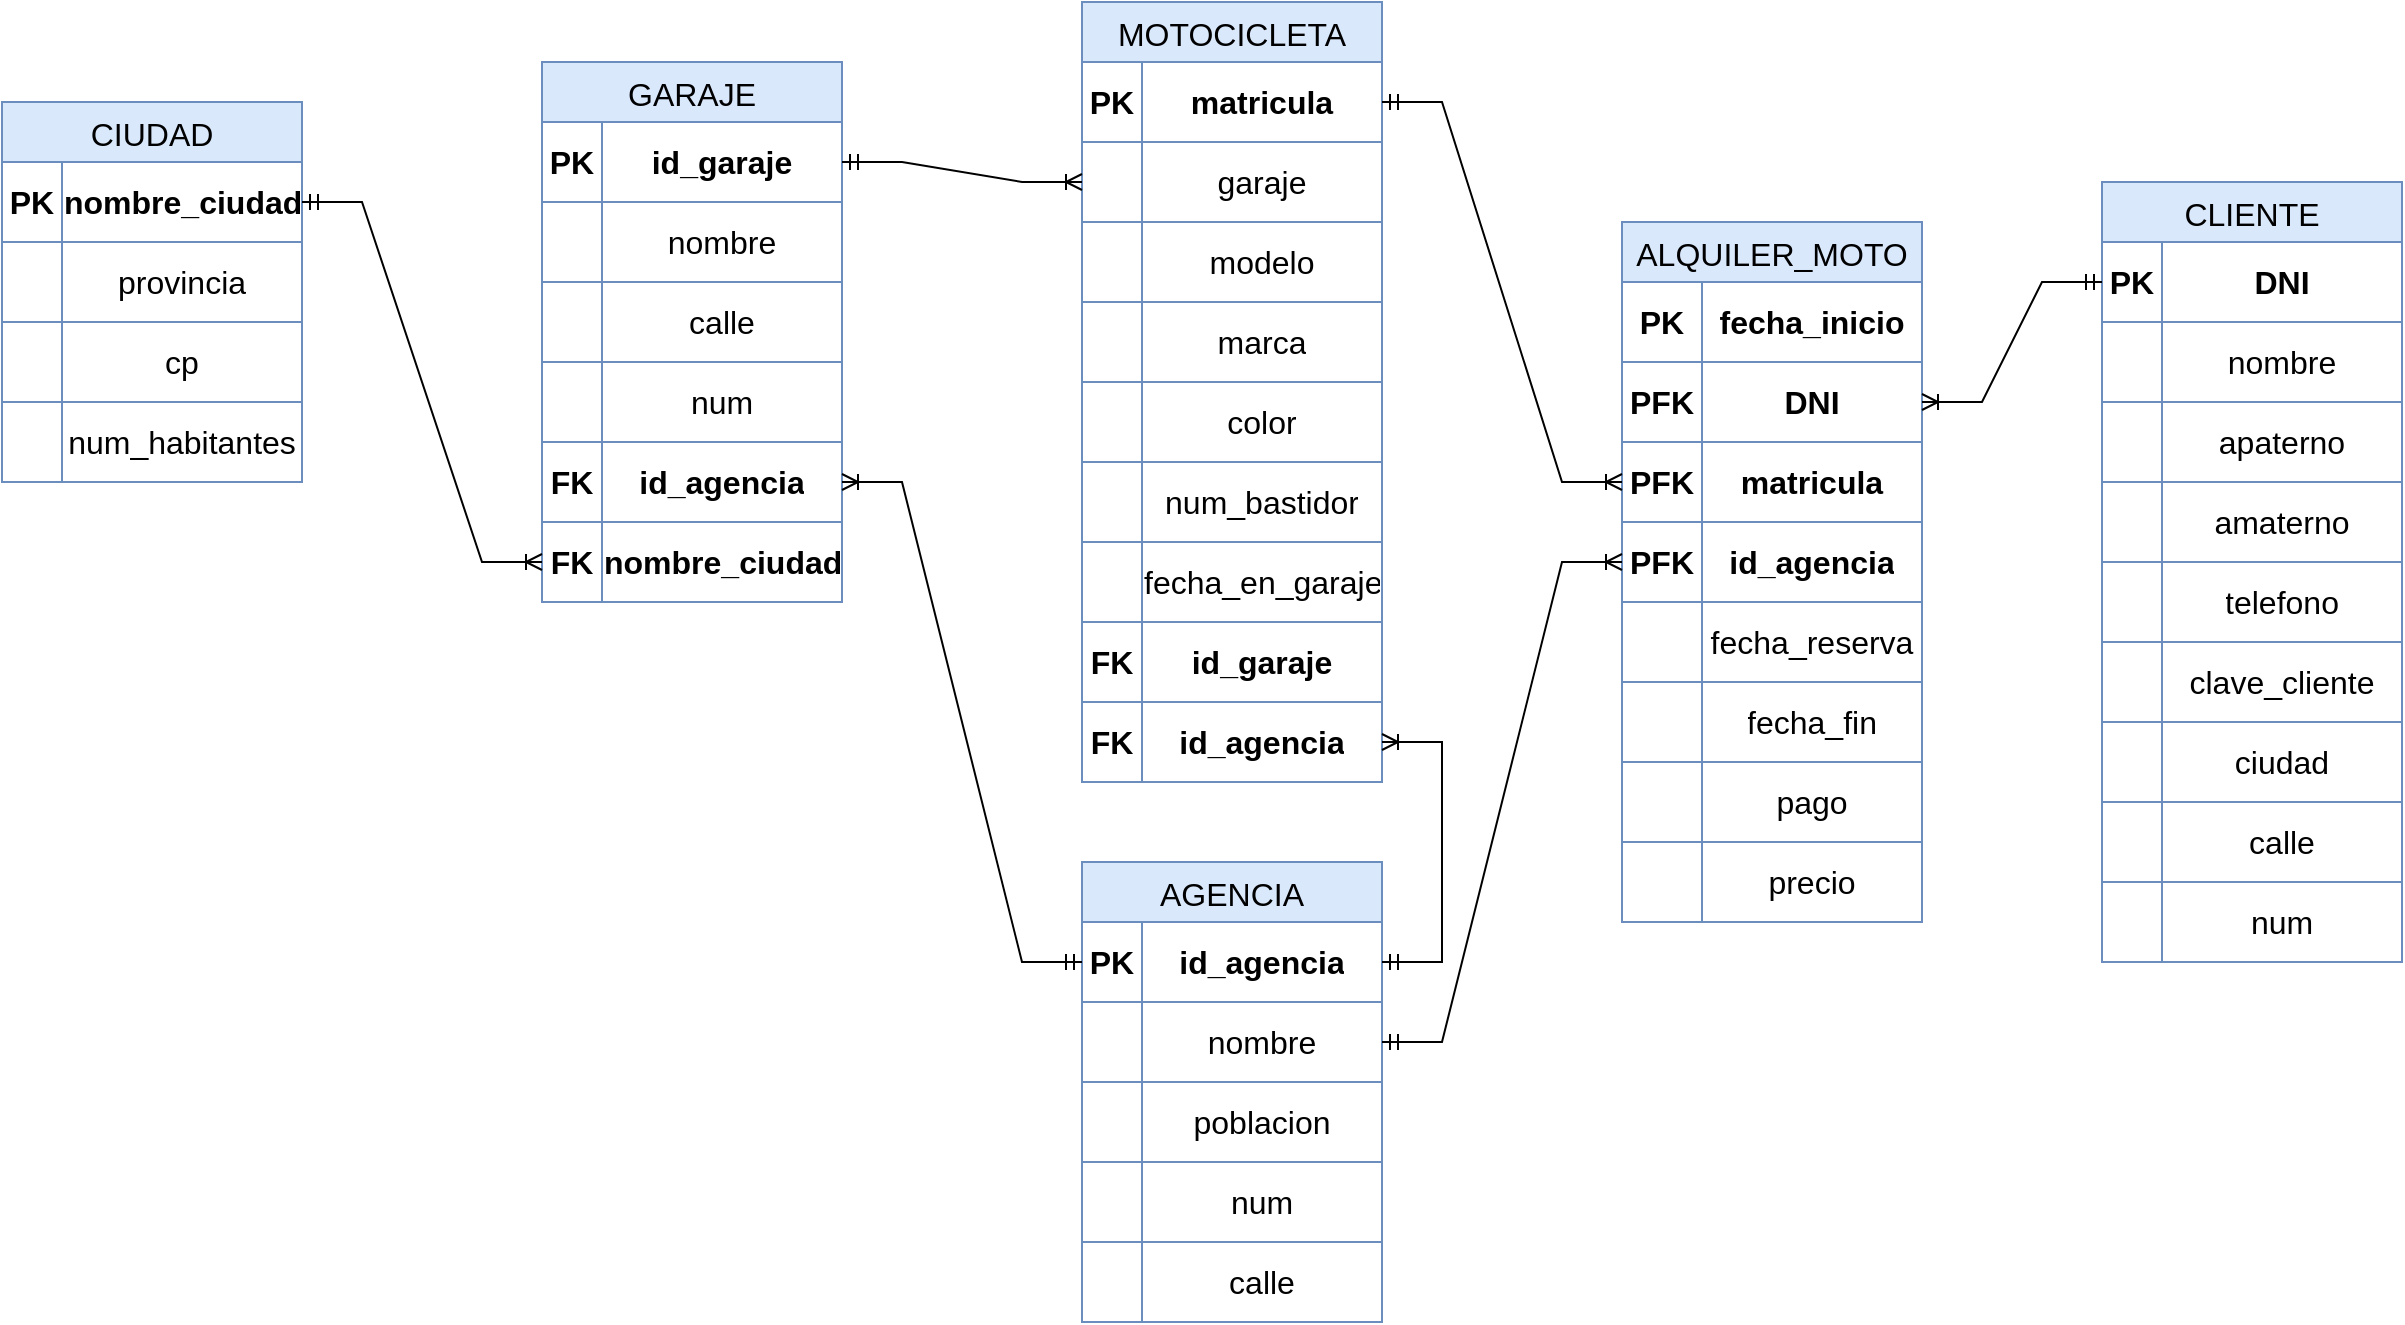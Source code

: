 <mxfile version="21.7.2" type="github">
  <diagram name="Página-1" id="klJtT7mrhGogxHRdhjkD">
    <mxGraphModel dx="1241" dy="498" grid="1" gridSize="10" guides="1" tooltips="1" connect="1" arrows="1" fold="1" page="1" pageScale="1" pageWidth="1920" pageHeight="1200" math="0" shadow="0">
      <root>
        <mxCell id="0" />
        <mxCell id="1" parent="0" />
        <mxCell id="g3JTMBOIw_Hzrnp8-G4B-1" value="CIUDAD" style="shape=table;startSize=30;container=1;collapsible=0;childLayout=tableLayout;strokeColor=#6c8ebf;fontSize=16;fillColor=#dae8fc;" vertex="1" parent="1">
          <mxGeometry x="90" y="60" width="150" height="190" as="geometry" />
        </mxCell>
        <mxCell id="g3JTMBOIw_Hzrnp8-G4B-2" value="" style="shape=tableRow;horizontal=0;startSize=0;swimlaneHead=0;swimlaneBody=0;strokeColor=inherit;top=0;left=0;bottom=0;right=0;collapsible=0;dropTarget=0;fillColor=none;points=[[0,0.5],[1,0.5]];portConstraint=eastwest;fontSize=16;" vertex="1" parent="g3JTMBOIw_Hzrnp8-G4B-1">
          <mxGeometry y="30" width="150" height="40" as="geometry" />
        </mxCell>
        <mxCell id="g3JTMBOIw_Hzrnp8-G4B-3" value="PK" style="shape=partialRectangle;html=1;whiteSpace=wrap;connectable=0;strokeColor=inherit;overflow=hidden;fillColor=none;top=0;left=0;bottom=0;right=0;pointerEvents=1;fontSize=16;fontStyle=1" vertex="1" parent="g3JTMBOIw_Hzrnp8-G4B-2">
          <mxGeometry width="30" height="40" as="geometry">
            <mxRectangle width="30" height="40" as="alternateBounds" />
          </mxGeometry>
        </mxCell>
        <mxCell id="g3JTMBOIw_Hzrnp8-G4B-4" value="nombre_ciudad" style="shape=partialRectangle;html=1;whiteSpace=wrap;connectable=0;strokeColor=inherit;overflow=hidden;fillColor=none;top=0;left=0;bottom=0;right=0;pointerEvents=1;fontSize=16;fontStyle=1" vertex="1" parent="g3JTMBOIw_Hzrnp8-G4B-2">
          <mxGeometry x="30" width="120" height="40" as="geometry">
            <mxRectangle width="120" height="40" as="alternateBounds" />
          </mxGeometry>
        </mxCell>
        <mxCell id="g3JTMBOIw_Hzrnp8-G4B-6" value="" style="shape=tableRow;horizontal=0;startSize=0;swimlaneHead=0;swimlaneBody=0;strokeColor=inherit;top=0;left=0;bottom=0;right=0;collapsible=0;dropTarget=0;fillColor=none;points=[[0,0.5],[1,0.5]];portConstraint=eastwest;fontSize=16;" vertex="1" parent="g3JTMBOIw_Hzrnp8-G4B-1">
          <mxGeometry y="70" width="150" height="40" as="geometry" />
        </mxCell>
        <mxCell id="g3JTMBOIw_Hzrnp8-G4B-7" value="" style="shape=partialRectangle;html=1;whiteSpace=wrap;connectable=0;strokeColor=inherit;overflow=hidden;fillColor=none;top=0;left=0;bottom=0;right=0;pointerEvents=1;fontSize=16;" vertex="1" parent="g3JTMBOIw_Hzrnp8-G4B-6">
          <mxGeometry width="30" height="40" as="geometry">
            <mxRectangle width="30" height="40" as="alternateBounds" />
          </mxGeometry>
        </mxCell>
        <mxCell id="g3JTMBOIw_Hzrnp8-G4B-8" value="provincia" style="shape=partialRectangle;html=1;whiteSpace=wrap;connectable=0;strokeColor=inherit;overflow=hidden;fillColor=none;top=0;left=0;bottom=0;right=0;pointerEvents=1;fontSize=16;" vertex="1" parent="g3JTMBOIw_Hzrnp8-G4B-6">
          <mxGeometry x="30" width="120" height="40" as="geometry">
            <mxRectangle width="120" height="40" as="alternateBounds" />
          </mxGeometry>
        </mxCell>
        <mxCell id="g3JTMBOIw_Hzrnp8-G4B-10" value="" style="shape=tableRow;horizontal=0;startSize=0;swimlaneHead=0;swimlaneBody=0;strokeColor=inherit;top=0;left=0;bottom=0;right=0;collapsible=0;dropTarget=0;fillColor=none;points=[[0,0.5],[1,0.5]];portConstraint=eastwest;fontSize=16;" vertex="1" parent="g3JTMBOIw_Hzrnp8-G4B-1">
          <mxGeometry y="110" width="150" height="40" as="geometry" />
        </mxCell>
        <mxCell id="g3JTMBOIw_Hzrnp8-G4B-11" value="" style="shape=partialRectangle;html=1;whiteSpace=wrap;connectable=0;strokeColor=inherit;overflow=hidden;fillColor=none;top=0;left=0;bottom=0;right=0;pointerEvents=1;fontSize=16;" vertex="1" parent="g3JTMBOIw_Hzrnp8-G4B-10">
          <mxGeometry width="30" height="40" as="geometry">
            <mxRectangle width="30" height="40" as="alternateBounds" />
          </mxGeometry>
        </mxCell>
        <mxCell id="g3JTMBOIw_Hzrnp8-G4B-12" value="cp" style="shape=partialRectangle;html=1;whiteSpace=wrap;connectable=0;strokeColor=inherit;overflow=hidden;fillColor=none;top=0;left=0;bottom=0;right=0;pointerEvents=1;fontSize=16;" vertex="1" parent="g3JTMBOIw_Hzrnp8-G4B-10">
          <mxGeometry x="30" width="120" height="40" as="geometry">
            <mxRectangle width="120" height="40" as="alternateBounds" />
          </mxGeometry>
        </mxCell>
        <mxCell id="g3JTMBOIw_Hzrnp8-G4B-14" style="shape=tableRow;horizontal=0;startSize=0;swimlaneHead=0;swimlaneBody=0;strokeColor=inherit;top=0;left=0;bottom=0;right=0;collapsible=0;dropTarget=0;fillColor=none;points=[[0,0.5],[1,0.5]];portConstraint=eastwest;fontSize=16;" vertex="1" parent="g3JTMBOIw_Hzrnp8-G4B-1">
          <mxGeometry y="150" width="150" height="40" as="geometry" />
        </mxCell>
        <mxCell id="g3JTMBOIw_Hzrnp8-G4B-15" style="shape=partialRectangle;html=1;whiteSpace=wrap;connectable=0;strokeColor=inherit;overflow=hidden;fillColor=none;top=0;left=0;bottom=0;right=0;pointerEvents=1;fontSize=16;" vertex="1" parent="g3JTMBOIw_Hzrnp8-G4B-14">
          <mxGeometry width="30" height="40" as="geometry">
            <mxRectangle width="30" height="40" as="alternateBounds" />
          </mxGeometry>
        </mxCell>
        <mxCell id="g3JTMBOIw_Hzrnp8-G4B-16" value="num_habitantes" style="shape=partialRectangle;html=1;whiteSpace=wrap;connectable=0;strokeColor=inherit;overflow=hidden;fillColor=none;top=0;left=0;bottom=0;right=0;pointerEvents=1;fontSize=16;" vertex="1" parent="g3JTMBOIw_Hzrnp8-G4B-14">
          <mxGeometry x="30" width="120" height="40" as="geometry">
            <mxRectangle width="120" height="40" as="alternateBounds" />
          </mxGeometry>
        </mxCell>
        <mxCell id="g3JTMBOIw_Hzrnp8-G4B-30" value="AGENCIA" style="shape=table;startSize=30;container=1;collapsible=0;childLayout=tableLayout;strokeColor=#6c8ebf;fontSize=16;fillColor=#dae8fc;" vertex="1" parent="1">
          <mxGeometry x="630" y="440" width="150" height="230" as="geometry" />
        </mxCell>
        <mxCell id="g3JTMBOIw_Hzrnp8-G4B-31" value="" style="shape=tableRow;horizontal=0;startSize=0;swimlaneHead=0;swimlaneBody=0;strokeColor=inherit;top=0;left=0;bottom=0;right=0;collapsible=0;dropTarget=0;fillColor=none;points=[[0,0.5],[1,0.5]];portConstraint=eastwest;fontSize=16;" vertex="1" parent="g3JTMBOIw_Hzrnp8-G4B-30">
          <mxGeometry y="30" width="150" height="40" as="geometry" />
        </mxCell>
        <mxCell id="g3JTMBOIw_Hzrnp8-G4B-32" value="PK" style="shape=partialRectangle;html=1;whiteSpace=wrap;connectable=0;strokeColor=inherit;overflow=hidden;fillColor=none;top=0;left=0;bottom=0;right=0;pointerEvents=1;fontSize=16;fontStyle=1" vertex="1" parent="g3JTMBOIw_Hzrnp8-G4B-31">
          <mxGeometry width="30" height="40" as="geometry">
            <mxRectangle width="30" height="40" as="alternateBounds" />
          </mxGeometry>
        </mxCell>
        <mxCell id="g3JTMBOIw_Hzrnp8-G4B-33" value="id_agencia" style="shape=partialRectangle;html=1;whiteSpace=wrap;connectable=0;strokeColor=inherit;overflow=hidden;fillColor=none;top=0;left=0;bottom=0;right=0;pointerEvents=1;fontSize=16;fontStyle=1" vertex="1" parent="g3JTMBOIw_Hzrnp8-G4B-31">
          <mxGeometry x="30" width="120" height="40" as="geometry">
            <mxRectangle width="120" height="40" as="alternateBounds" />
          </mxGeometry>
        </mxCell>
        <mxCell id="g3JTMBOIw_Hzrnp8-G4B-34" value="" style="shape=tableRow;horizontal=0;startSize=0;swimlaneHead=0;swimlaneBody=0;strokeColor=inherit;top=0;left=0;bottom=0;right=0;collapsible=0;dropTarget=0;fillColor=none;points=[[0,0.5],[1,0.5]];portConstraint=eastwest;fontSize=16;" vertex="1" parent="g3JTMBOIw_Hzrnp8-G4B-30">
          <mxGeometry y="70" width="150" height="40" as="geometry" />
        </mxCell>
        <mxCell id="g3JTMBOIw_Hzrnp8-G4B-35" value="" style="shape=partialRectangle;html=1;whiteSpace=wrap;connectable=0;strokeColor=inherit;overflow=hidden;fillColor=none;top=0;left=0;bottom=0;right=0;pointerEvents=1;fontSize=16;" vertex="1" parent="g3JTMBOIw_Hzrnp8-G4B-34">
          <mxGeometry width="30" height="40" as="geometry">
            <mxRectangle width="30" height="40" as="alternateBounds" />
          </mxGeometry>
        </mxCell>
        <mxCell id="g3JTMBOIw_Hzrnp8-G4B-36" value="nombre" style="shape=partialRectangle;html=1;whiteSpace=wrap;connectable=0;strokeColor=inherit;overflow=hidden;fillColor=none;top=0;left=0;bottom=0;right=0;pointerEvents=1;fontSize=16;" vertex="1" parent="g3JTMBOIw_Hzrnp8-G4B-34">
          <mxGeometry x="30" width="120" height="40" as="geometry">
            <mxRectangle width="120" height="40" as="alternateBounds" />
          </mxGeometry>
        </mxCell>
        <mxCell id="g3JTMBOIw_Hzrnp8-G4B-37" value="" style="shape=tableRow;horizontal=0;startSize=0;swimlaneHead=0;swimlaneBody=0;strokeColor=inherit;top=0;left=0;bottom=0;right=0;collapsible=0;dropTarget=0;fillColor=none;points=[[0,0.5],[1,0.5]];portConstraint=eastwest;fontSize=16;" vertex="1" parent="g3JTMBOIw_Hzrnp8-G4B-30">
          <mxGeometry y="110" width="150" height="40" as="geometry" />
        </mxCell>
        <mxCell id="g3JTMBOIw_Hzrnp8-G4B-38" value="" style="shape=partialRectangle;html=1;whiteSpace=wrap;connectable=0;strokeColor=inherit;overflow=hidden;fillColor=none;top=0;left=0;bottom=0;right=0;pointerEvents=1;fontSize=16;" vertex="1" parent="g3JTMBOIw_Hzrnp8-G4B-37">
          <mxGeometry width="30" height="40" as="geometry">
            <mxRectangle width="30" height="40" as="alternateBounds" />
          </mxGeometry>
        </mxCell>
        <mxCell id="g3JTMBOIw_Hzrnp8-G4B-39" value="poblacion" style="shape=partialRectangle;html=1;whiteSpace=wrap;connectable=0;strokeColor=inherit;overflow=hidden;fillColor=none;top=0;left=0;bottom=0;right=0;pointerEvents=1;fontSize=16;" vertex="1" parent="g3JTMBOIw_Hzrnp8-G4B-37">
          <mxGeometry x="30" width="120" height="40" as="geometry">
            <mxRectangle width="120" height="40" as="alternateBounds" />
          </mxGeometry>
        </mxCell>
        <mxCell id="g3JTMBOIw_Hzrnp8-G4B-40" style="shape=tableRow;horizontal=0;startSize=0;swimlaneHead=0;swimlaneBody=0;strokeColor=inherit;top=0;left=0;bottom=0;right=0;collapsible=0;dropTarget=0;fillColor=none;points=[[0,0.5],[1,0.5]];portConstraint=eastwest;fontSize=16;" vertex="1" parent="g3JTMBOIw_Hzrnp8-G4B-30">
          <mxGeometry y="150" width="150" height="40" as="geometry" />
        </mxCell>
        <mxCell id="g3JTMBOIw_Hzrnp8-G4B-41" style="shape=partialRectangle;html=1;whiteSpace=wrap;connectable=0;strokeColor=inherit;overflow=hidden;fillColor=none;top=0;left=0;bottom=0;right=0;pointerEvents=1;fontSize=16;" vertex="1" parent="g3JTMBOIw_Hzrnp8-G4B-40">
          <mxGeometry width="30" height="40" as="geometry">
            <mxRectangle width="30" height="40" as="alternateBounds" />
          </mxGeometry>
        </mxCell>
        <mxCell id="g3JTMBOIw_Hzrnp8-G4B-42" value="num" style="shape=partialRectangle;html=1;whiteSpace=wrap;connectable=0;strokeColor=inherit;overflow=hidden;fillColor=none;top=0;left=0;bottom=0;right=0;pointerEvents=1;fontSize=16;" vertex="1" parent="g3JTMBOIw_Hzrnp8-G4B-40">
          <mxGeometry x="30" width="120" height="40" as="geometry">
            <mxRectangle width="120" height="40" as="alternateBounds" />
          </mxGeometry>
        </mxCell>
        <mxCell id="g3JTMBOIw_Hzrnp8-G4B-43" style="shape=tableRow;horizontal=0;startSize=0;swimlaneHead=0;swimlaneBody=0;strokeColor=inherit;top=0;left=0;bottom=0;right=0;collapsible=0;dropTarget=0;fillColor=none;points=[[0,0.5],[1,0.5]];portConstraint=eastwest;fontSize=16;" vertex="1" parent="g3JTMBOIw_Hzrnp8-G4B-30">
          <mxGeometry y="190" width="150" height="40" as="geometry" />
        </mxCell>
        <mxCell id="g3JTMBOIw_Hzrnp8-G4B-44" style="shape=partialRectangle;html=1;whiteSpace=wrap;connectable=0;strokeColor=inherit;overflow=hidden;fillColor=none;top=0;left=0;bottom=0;right=0;pointerEvents=1;fontSize=16;" vertex="1" parent="g3JTMBOIw_Hzrnp8-G4B-43">
          <mxGeometry width="30" height="40" as="geometry">
            <mxRectangle width="30" height="40" as="alternateBounds" />
          </mxGeometry>
        </mxCell>
        <mxCell id="g3JTMBOIw_Hzrnp8-G4B-45" value="calle" style="shape=partialRectangle;html=1;whiteSpace=wrap;connectable=0;strokeColor=inherit;overflow=hidden;fillColor=none;top=0;left=0;bottom=0;right=0;pointerEvents=1;fontSize=16;" vertex="1" parent="g3JTMBOIw_Hzrnp8-G4B-43">
          <mxGeometry x="30" width="120" height="40" as="geometry">
            <mxRectangle width="120" height="40" as="alternateBounds" />
          </mxGeometry>
        </mxCell>
        <mxCell id="g3JTMBOIw_Hzrnp8-G4B-46" value="CLIENTE" style="shape=table;startSize=30;container=1;collapsible=0;childLayout=tableLayout;strokeColor=#6c8ebf;fontSize=16;fillColor=#dae8fc;" vertex="1" parent="1">
          <mxGeometry x="1140" y="100" width="150" height="390" as="geometry" />
        </mxCell>
        <mxCell id="g3JTMBOIw_Hzrnp8-G4B-47" value="" style="shape=tableRow;horizontal=0;startSize=0;swimlaneHead=0;swimlaneBody=0;strokeColor=inherit;top=0;left=0;bottom=0;right=0;collapsible=0;dropTarget=0;fillColor=none;points=[[0,0.5],[1,0.5]];portConstraint=eastwest;fontSize=16;" vertex="1" parent="g3JTMBOIw_Hzrnp8-G4B-46">
          <mxGeometry y="30" width="150" height="40" as="geometry" />
        </mxCell>
        <mxCell id="g3JTMBOIw_Hzrnp8-G4B-48" value="PK" style="shape=partialRectangle;html=1;whiteSpace=wrap;connectable=0;strokeColor=inherit;overflow=hidden;fillColor=none;top=0;left=0;bottom=0;right=0;pointerEvents=1;fontSize=16;fontStyle=1" vertex="1" parent="g3JTMBOIw_Hzrnp8-G4B-47">
          <mxGeometry width="30" height="40" as="geometry">
            <mxRectangle width="30" height="40" as="alternateBounds" />
          </mxGeometry>
        </mxCell>
        <mxCell id="g3JTMBOIw_Hzrnp8-G4B-49" value="&lt;b&gt;DNI&lt;/b&gt;" style="shape=partialRectangle;html=1;whiteSpace=wrap;connectable=0;strokeColor=inherit;overflow=hidden;fillColor=none;top=0;left=0;bottom=0;right=0;pointerEvents=1;fontSize=16;" vertex="1" parent="g3JTMBOIw_Hzrnp8-G4B-47">
          <mxGeometry x="30" width="120" height="40" as="geometry">
            <mxRectangle width="120" height="40" as="alternateBounds" />
          </mxGeometry>
        </mxCell>
        <mxCell id="g3JTMBOIw_Hzrnp8-G4B-50" value="" style="shape=tableRow;horizontal=0;startSize=0;swimlaneHead=0;swimlaneBody=0;strokeColor=inherit;top=0;left=0;bottom=0;right=0;collapsible=0;dropTarget=0;fillColor=none;points=[[0,0.5],[1,0.5]];portConstraint=eastwest;fontSize=16;" vertex="1" parent="g3JTMBOIw_Hzrnp8-G4B-46">
          <mxGeometry y="70" width="150" height="40" as="geometry" />
        </mxCell>
        <mxCell id="g3JTMBOIw_Hzrnp8-G4B-51" value="" style="shape=partialRectangle;html=1;whiteSpace=wrap;connectable=0;strokeColor=inherit;overflow=hidden;fillColor=none;top=0;left=0;bottom=0;right=0;pointerEvents=1;fontSize=16;" vertex="1" parent="g3JTMBOIw_Hzrnp8-G4B-50">
          <mxGeometry width="30" height="40" as="geometry">
            <mxRectangle width="30" height="40" as="alternateBounds" />
          </mxGeometry>
        </mxCell>
        <mxCell id="g3JTMBOIw_Hzrnp8-G4B-52" value="nombre" style="shape=partialRectangle;html=1;whiteSpace=wrap;connectable=0;strokeColor=inherit;overflow=hidden;fillColor=none;top=0;left=0;bottom=0;right=0;pointerEvents=1;fontSize=16;" vertex="1" parent="g3JTMBOIw_Hzrnp8-G4B-50">
          <mxGeometry x="30" width="120" height="40" as="geometry">
            <mxRectangle width="120" height="40" as="alternateBounds" />
          </mxGeometry>
        </mxCell>
        <mxCell id="g3JTMBOIw_Hzrnp8-G4B-53" value="" style="shape=tableRow;horizontal=0;startSize=0;swimlaneHead=0;swimlaneBody=0;strokeColor=inherit;top=0;left=0;bottom=0;right=0;collapsible=0;dropTarget=0;fillColor=none;points=[[0,0.5],[1,0.5]];portConstraint=eastwest;fontSize=16;" vertex="1" parent="g3JTMBOIw_Hzrnp8-G4B-46">
          <mxGeometry y="110" width="150" height="40" as="geometry" />
        </mxCell>
        <mxCell id="g3JTMBOIw_Hzrnp8-G4B-54" value="" style="shape=partialRectangle;html=1;whiteSpace=wrap;connectable=0;strokeColor=inherit;overflow=hidden;fillColor=none;top=0;left=0;bottom=0;right=0;pointerEvents=1;fontSize=16;" vertex="1" parent="g3JTMBOIw_Hzrnp8-G4B-53">
          <mxGeometry width="30" height="40" as="geometry">
            <mxRectangle width="30" height="40" as="alternateBounds" />
          </mxGeometry>
        </mxCell>
        <mxCell id="g3JTMBOIw_Hzrnp8-G4B-55" value="apaterno" style="shape=partialRectangle;html=1;whiteSpace=wrap;connectable=0;strokeColor=inherit;overflow=hidden;fillColor=none;top=0;left=0;bottom=0;right=0;pointerEvents=1;fontSize=16;" vertex="1" parent="g3JTMBOIw_Hzrnp8-G4B-53">
          <mxGeometry x="30" width="120" height="40" as="geometry">
            <mxRectangle width="120" height="40" as="alternateBounds" />
          </mxGeometry>
        </mxCell>
        <mxCell id="g3JTMBOIw_Hzrnp8-G4B-56" style="shape=tableRow;horizontal=0;startSize=0;swimlaneHead=0;swimlaneBody=0;strokeColor=inherit;top=0;left=0;bottom=0;right=0;collapsible=0;dropTarget=0;fillColor=none;points=[[0,0.5],[1,0.5]];portConstraint=eastwest;fontSize=16;" vertex="1" parent="g3JTMBOIw_Hzrnp8-G4B-46">
          <mxGeometry y="150" width="150" height="40" as="geometry" />
        </mxCell>
        <mxCell id="g3JTMBOIw_Hzrnp8-G4B-57" style="shape=partialRectangle;html=1;whiteSpace=wrap;connectable=0;strokeColor=inherit;overflow=hidden;fillColor=none;top=0;left=0;bottom=0;right=0;pointerEvents=1;fontSize=16;" vertex="1" parent="g3JTMBOIw_Hzrnp8-G4B-56">
          <mxGeometry width="30" height="40" as="geometry">
            <mxRectangle width="30" height="40" as="alternateBounds" />
          </mxGeometry>
        </mxCell>
        <mxCell id="g3JTMBOIw_Hzrnp8-G4B-58" value="amaterno" style="shape=partialRectangle;html=1;whiteSpace=wrap;connectable=0;strokeColor=inherit;overflow=hidden;fillColor=none;top=0;left=0;bottom=0;right=0;pointerEvents=1;fontSize=16;" vertex="1" parent="g3JTMBOIw_Hzrnp8-G4B-56">
          <mxGeometry x="30" width="120" height="40" as="geometry">
            <mxRectangle width="120" height="40" as="alternateBounds" />
          </mxGeometry>
        </mxCell>
        <mxCell id="g3JTMBOIw_Hzrnp8-G4B-59" style="shape=tableRow;horizontal=0;startSize=0;swimlaneHead=0;swimlaneBody=0;strokeColor=inherit;top=0;left=0;bottom=0;right=0;collapsible=0;dropTarget=0;fillColor=none;points=[[0,0.5],[1,0.5]];portConstraint=eastwest;fontSize=16;" vertex="1" parent="g3JTMBOIw_Hzrnp8-G4B-46">
          <mxGeometry y="190" width="150" height="40" as="geometry" />
        </mxCell>
        <mxCell id="g3JTMBOIw_Hzrnp8-G4B-60" style="shape=partialRectangle;html=1;whiteSpace=wrap;connectable=0;strokeColor=inherit;overflow=hidden;fillColor=none;top=0;left=0;bottom=0;right=0;pointerEvents=1;fontSize=16;" vertex="1" parent="g3JTMBOIw_Hzrnp8-G4B-59">
          <mxGeometry width="30" height="40" as="geometry">
            <mxRectangle width="30" height="40" as="alternateBounds" />
          </mxGeometry>
        </mxCell>
        <mxCell id="g3JTMBOIw_Hzrnp8-G4B-61" value="telefono" style="shape=partialRectangle;html=1;whiteSpace=wrap;connectable=0;strokeColor=inherit;overflow=hidden;fillColor=none;top=0;left=0;bottom=0;right=0;pointerEvents=1;fontSize=16;" vertex="1" parent="g3JTMBOIw_Hzrnp8-G4B-59">
          <mxGeometry x="30" width="120" height="40" as="geometry">
            <mxRectangle width="120" height="40" as="alternateBounds" />
          </mxGeometry>
        </mxCell>
        <mxCell id="g3JTMBOIw_Hzrnp8-G4B-74" style="shape=tableRow;horizontal=0;startSize=0;swimlaneHead=0;swimlaneBody=0;strokeColor=inherit;top=0;left=0;bottom=0;right=0;collapsible=0;dropTarget=0;fillColor=none;points=[[0,0.5],[1,0.5]];portConstraint=eastwest;fontSize=16;" vertex="1" parent="g3JTMBOIw_Hzrnp8-G4B-46">
          <mxGeometry y="230" width="150" height="40" as="geometry" />
        </mxCell>
        <mxCell id="g3JTMBOIw_Hzrnp8-G4B-75" style="shape=partialRectangle;html=1;whiteSpace=wrap;connectable=0;strokeColor=inherit;overflow=hidden;fillColor=none;top=0;left=0;bottom=0;right=0;pointerEvents=1;fontSize=16;" vertex="1" parent="g3JTMBOIw_Hzrnp8-G4B-74">
          <mxGeometry width="30" height="40" as="geometry">
            <mxRectangle width="30" height="40" as="alternateBounds" />
          </mxGeometry>
        </mxCell>
        <mxCell id="g3JTMBOIw_Hzrnp8-G4B-76" value="clave_cliente" style="shape=partialRectangle;html=1;whiteSpace=wrap;connectable=0;strokeColor=inherit;overflow=hidden;fillColor=none;top=0;left=0;bottom=0;right=0;pointerEvents=1;fontSize=16;" vertex="1" parent="g3JTMBOIw_Hzrnp8-G4B-74">
          <mxGeometry x="30" width="120" height="40" as="geometry">
            <mxRectangle width="120" height="40" as="alternateBounds" />
          </mxGeometry>
        </mxCell>
        <mxCell id="g3JTMBOIw_Hzrnp8-G4B-71" style="shape=tableRow;horizontal=0;startSize=0;swimlaneHead=0;swimlaneBody=0;strokeColor=inherit;top=0;left=0;bottom=0;right=0;collapsible=0;dropTarget=0;fillColor=none;points=[[0,0.5],[1,0.5]];portConstraint=eastwest;fontSize=16;" vertex="1" parent="g3JTMBOIw_Hzrnp8-G4B-46">
          <mxGeometry y="270" width="150" height="40" as="geometry" />
        </mxCell>
        <mxCell id="g3JTMBOIw_Hzrnp8-G4B-72" style="shape=partialRectangle;html=1;whiteSpace=wrap;connectable=0;strokeColor=inherit;overflow=hidden;fillColor=none;top=0;left=0;bottom=0;right=0;pointerEvents=1;fontSize=16;" vertex="1" parent="g3JTMBOIw_Hzrnp8-G4B-71">
          <mxGeometry width="30" height="40" as="geometry">
            <mxRectangle width="30" height="40" as="alternateBounds" />
          </mxGeometry>
        </mxCell>
        <mxCell id="g3JTMBOIw_Hzrnp8-G4B-73" value="ciudad" style="shape=partialRectangle;html=1;whiteSpace=wrap;connectable=0;strokeColor=inherit;overflow=hidden;fillColor=none;top=0;left=0;bottom=0;right=0;pointerEvents=1;fontSize=16;" vertex="1" parent="g3JTMBOIw_Hzrnp8-G4B-71">
          <mxGeometry x="30" width="120" height="40" as="geometry">
            <mxRectangle width="120" height="40" as="alternateBounds" />
          </mxGeometry>
        </mxCell>
        <mxCell id="g3JTMBOIw_Hzrnp8-G4B-68" style="shape=tableRow;horizontal=0;startSize=0;swimlaneHead=0;swimlaneBody=0;strokeColor=inherit;top=0;left=0;bottom=0;right=0;collapsible=0;dropTarget=0;fillColor=none;points=[[0,0.5],[1,0.5]];portConstraint=eastwest;fontSize=16;" vertex="1" parent="g3JTMBOIw_Hzrnp8-G4B-46">
          <mxGeometry y="310" width="150" height="40" as="geometry" />
        </mxCell>
        <mxCell id="g3JTMBOIw_Hzrnp8-G4B-69" style="shape=partialRectangle;html=1;whiteSpace=wrap;connectable=0;strokeColor=inherit;overflow=hidden;fillColor=none;top=0;left=0;bottom=0;right=0;pointerEvents=1;fontSize=16;" vertex="1" parent="g3JTMBOIw_Hzrnp8-G4B-68">
          <mxGeometry width="30" height="40" as="geometry">
            <mxRectangle width="30" height="40" as="alternateBounds" />
          </mxGeometry>
        </mxCell>
        <mxCell id="g3JTMBOIw_Hzrnp8-G4B-70" value="calle" style="shape=partialRectangle;html=1;whiteSpace=wrap;connectable=0;strokeColor=inherit;overflow=hidden;fillColor=none;top=0;left=0;bottom=0;right=0;pointerEvents=1;fontSize=16;" vertex="1" parent="g3JTMBOIw_Hzrnp8-G4B-68">
          <mxGeometry x="30" width="120" height="40" as="geometry">
            <mxRectangle width="120" height="40" as="alternateBounds" />
          </mxGeometry>
        </mxCell>
        <mxCell id="g3JTMBOIw_Hzrnp8-G4B-65" style="shape=tableRow;horizontal=0;startSize=0;swimlaneHead=0;swimlaneBody=0;strokeColor=inherit;top=0;left=0;bottom=0;right=0;collapsible=0;dropTarget=0;fillColor=none;points=[[0,0.5],[1,0.5]];portConstraint=eastwest;fontSize=16;" vertex="1" parent="g3JTMBOIw_Hzrnp8-G4B-46">
          <mxGeometry y="350" width="150" height="40" as="geometry" />
        </mxCell>
        <mxCell id="g3JTMBOIw_Hzrnp8-G4B-66" style="shape=partialRectangle;html=1;whiteSpace=wrap;connectable=0;strokeColor=inherit;overflow=hidden;fillColor=none;top=0;left=0;bottom=0;right=0;pointerEvents=1;fontSize=16;" vertex="1" parent="g3JTMBOIw_Hzrnp8-G4B-65">
          <mxGeometry width="30" height="40" as="geometry">
            <mxRectangle width="30" height="40" as="alternateBounds" />
          </mxGeometry>
        </mxCell>
        <mxCell id="g3JTMBOIw_Hzrnp8-G4B-67" value="num" style="shape=partialRectangle;html=1;whiteSpace=wrap;connectable=0;strokeColor=inherit;overflow=hidden;fillColor=none;top=0;left=0;bottom=0;right=0;pointerEvents=1;fontSize=16;" vertex="1" parent="g3JTMBOIw_Hzrnp8-G4B-65">
          <mxGeometry x="30" width="120" height="40" as="geometry">
            <mxRectangle width="120" height="40" as="alternateBounds" />
          </mxGeometry>
        </mxCell>
        <mxCell id="g3JTMBOIw_Hzrnp8-G4B-77" value="MOTOCICLETA" style="shape=table;startSize=30;container=1;collapsible=0;childLayout=tableLayout;strokeColor=#6c8ebf;fontSize=16;fillColor=#dae8fc;" vertex="1" parent="1">
          <mxGeometry x="630" y="10" width="150" height="390" as="geometry" />
        </mxCell>
        <mxCell id="g3JTMBOIw_Hzrnp8-G4B-78" value="" style="shape=tableRow;horizontal=0;startSize=0;swimlaneHead=0;swimlaneBody=0;strokeColor=inherit;top=0;left=0;bottom=0;right=0;collapsible=0;dropTarget=0;fillColor=none;points=[[0,0.5],[1,0.5]];portConstraint=eastwest;fontSize=16;" vertex="1" parent="g3JTMBOIw_Hzrnp8-G4B-77">
          <mxGeometry y="30" width="150" height="40" as="geometry" />
        </mxCell>
        <mxCell id="g3JTMBOIw_Hzrnp8-G4B-79" value="PK" style="shape=partialRectangle;html=1;whiteSpace=wrap;connectable=0;strokeColor=inherit;overflow=hidden;fillColor=none;top=0;left=0;bottom=0;right=0;pointerEvents=1;fontSize=16;fontStyle=1" vertex="1" parent="g3JTMBOIw_Hzrnp8-G4B-78">
          <mxGeometry width="30" height="40" as="geometry">
            <mxRectangle width="30" height="40" as="alternateBounds" />
          </mxGeometry>
        </mxCell>
        <mxCell id="g3JTMBOIw_Hzrnp8-G4B-80" value="matricula" style="shape=partialRectangle;html=1;whiteSpace=wrap;connectable=0;strokeColor=inherit;overflow=hidden;fillColor=none;top=0;left=0;bottom=0;right=0;pointerEvents=1;fontSize=16;fontStyle=1" vertex="1" parent="g3JTMBOIw_Hzrnp8-G4B-78">
          <mxGeometry x="30" width="120" height="40" as="geometry">
            <mxRectangle width="120" height="40" as="alternateBounds" />
          </mxGeometry>
        </mxCell>
        <mxCell id="g3JTMBOIw_Hzrnp8-G4B-81" value="" style="shape=tableRow;horizontal=0;startSize=0;swimlaneHead=0;swimlaneBody=0;strokeColor=inherit;top=0;left=0;bottom=0;right=0;collapsible=0;dropTarget=0;fillColor=none;points=[[0,0.5],[1,0.5]];portConstraint=eastwest;fontSize=16;" vertex="1" parent="g3JTMBOIw_Hzrnp8-G4B-77">
          <mxGeometry y="70" width="150" height="40" as="geometry" />
        </mxCell>
        <mxCell id="g3JTMBOIw_Hzrnp8-G4B-82" value="" style="shape=partialRectangle;html=1;whiteSpace=wrap;connectable=0;strokeColor=inherit;overflow=hidden;fillColor=none;top=0;left=0;bottom=0;right=0;pointerEvents=1;fontSize=16;" vertex="1" parent="g3JTMBOIw_Hzrnp8-G4B-81">
          <mxGeometry width="30" height="40" as="geometry">
            <mxRectangle width="30" height="40" as="alternateBounds" />
          </mxGeometry>
        </mxCell>
        <mxCell id="g3JTMBOIw_Hzrnp8-G4B-83" value="garaje" style="shape=partialRectangle;html=1;whiteSpace=wrap;connectable=0;strokeColor=inherit;overflow=hidden;fillColor=none;top=0;left=0;bottom=0;right=0;pointerEvents=1;fontSize=16;" vertex="1" parent="g3JTMBOIw_Hzrnp8-G4B-81">
          <mxGeometry x="30" width="120" height="40" as="geometry">
            <mxRectangle width="120" height="40" as="alternateBounds" />
          </mxGeometry>
        </mxCell>
        <mxCell id="g3JTMBOIw_Hzrnp8-G4B-84" value="" style="shape=tableRow;horizontal=0;startSize=0;swimlaneHead=0;swimlaneBody=0;strokeColor=inherit;top=0;left=0;bottom=0;right=0;collapsible=0;dropTarget=0;fillColor=none;points=[[0,0.5],[1,0.5]];portConstraint=eastwest;fontSize=16;" vertex="1" parent="g3JTMBOIw_Hzrnp8-G4B-77">
          <mxGeometry y="110" width="150" height="40" as="geometry" />
        </mxCell>
        <mxCell id="g3JTMBOIw_Hzrnp8-G4B-85" value="" style="shape=partialRectangle;html=1;whiteSpace=wrap;connectable=0;strokeColor=inherit;overflow=hidden;fillColor=none;top=0;left=0;bottom=0;right=0;pointerEvents=1;fontSize=16;" vertex="1" parent="g3JTMBOIw_Hzrnp8-G4B-84">
          <mxGeometry width="30" height="40" as="geometry">
            <mxRectangle width="30" height="40" as="alternateBounds" />
          </mxGeometry>
        </mxCell>
        <mxCell id="g3JTMBOIw_Hzrnp8-G4B-86" value="modelo" style="shape=partialRectangle;html=1;whiteSpace=wrap;connectable=0;strokeColor=inherit;overflow=hidden;fillColor=none;top=0;left=0;bottom=0;right=0;pointerEvents=1;fontSize=16;" vertex="1" parent="g3JTMBOIw_Hzrnp8-G4B-84">
          <mxGeometry x="30" width="120" height="40" as="geometry">
            <mxRectangle width="120" height="40" as="alternateBounds" />
          </mxGeometry>
        </mxCell>
        <mxCell id="g3JTMBOIw_Hzrnp8-G4B-87" style="shape=tableRow;horizontal=0;startSize=0;swimlaneHead=0;swimlaneBody=0;strokeColor=inherit;top=0;left=0;bottom=0;right=0;collapsible=0;dropTarget=0;fillColor=none;points=[[0,0.5],[1,0.5]];portConstraint=eastwest;fontSize=16;" vertex="1" parent="g3JTMBOIw_Hzrnp8-G4B-77">
          <mxGeometry y="150" width="150" height="40" as="geometry" />
        </mxCell>
        <mxCell id="g3JTMBOIw_Hzrnp8-G4B-88" style="shape=partialRectangle;html=1;whiteSpace=wrap;connectable=0;strokeColor=inherit;overflow=hidden;fillColor=none;top=0;left=0;bottom=0;right=0;pointerEvents=1;fontSize=16;" vertex="1" parent="g3JTMBOIw_Hzrnp8-G4B-87">
          <mxGeometry width="30" height="40" as="geometry">
            <mxRectangle width="30" height="40" as="alternateBounds" />
          </mxGeometry>
        </mxCell>
        <mxCell id="g3JTMBOIw_Hzrnp8-G4B-89" value="marca" style="shape=partialRectangle;html=1;whiteSpace=wrap;connectable=0;strokeColor=inherit;overflow=hidden;fillColor=none;top=0;left=0;bottom=0;right=0;pointerEvents=1;fontSize=16;" vertex="1" parent="g3JTMBOIw_Hzrnp8-G4B-87">
          <mxGeometry x="30" width="120" height="40" as="geometry">
            <mxRectangle width="120" height="40" as="alternateBounds" />
          </mxGeometry>
        </mxCell>
        <mxCell id="g3JTMBOIw_Hzrnp8-G4B-90" style="shape=tableRow;horizontal=0;startSize=0;swimlaneHead=0;swimlaneBody=0;strokeColor=inherit;top=0;left=0;bottom=0;right=0;collapsible=0;dropTarget=0;fillColor=none;points=[[0,0.5],[1,0.5]];portConstraint=eastwest;fontSize=16;" vertex="1" parent="g3JTMBOIw_Hzrnp8-G4B-77">
          <mxGeometry y="190" width="150" height="40" as="geometry" />
        </mxCell>
        <mxCell id="g3JTMBOIw_Hzrnp8-G4B-91" style="shape=partialRectangle;html=1;whiteSpace=wrap;connectable=0;strokeColor=inherit;overflow=hidden;fillColor=none;top=0;left=0;bottom=0;right=0;pointerEvents=1;fontSize=16;" vertex="1" parent="g3JTMBOIw_Hzrnp8-G4B-90">
          <mxGeometry width="30" height="40" as="geometry">
            <mxRectangle width="30" height="40" as="alternateBounds" />
          </mxGeometry>
        </mxCell>
        <mxCell id="g3JTMBOIw_Hzrnp8-G4B-92" value="color" style="shape=partialRectangle;html=1;whiteSpace=wrap;connectable=0;strokeColor=inherit;overflow=hidden;fillColor=none;top=0;left=0;bottom=0;right=0;pointerEvents=1;fontSize=16;" vertex="1" parent="g3JTMBOIw_Hzrnp8-G4B-90">
          <mxGeometry x="30" width="120" height="40" as="geometry">
            <mxRectangle width="120" height="40" as="alternateBounds" />
          </mxGeometry>
        </mxCell>
        <mxCell id="g3JTMBOIw_Hzrnp8-G4B-93" style="shape=tableRow;horizontal=0;startSize=0;swimlaneHead=0;swimlaneBody=0;strokeColor=inherit;top=0;left=0;bottom=0;right=0;collapsible=0;dropTarget=0;fillColor=none;points=[[0,0.5],[1,0.5]];portConstraint=eastwest;fontSize=16;" vertex="1" parent="g3JTMBOIw_Hzrnp8-G4B-77">
          <mxGeometry y="230" width="150" height="40" as="geometry" />
        </mxCell>
        <mxCell id="g3JTMBOIw_Hzrnp8-G4B-94" style="shape=partialRectangle;html=1;whiteSpace=wrap;connectable=0;strokeColor=inherit;overflow=hidden;fillColor=none;top=0;left=0;bottom=0;right=0;pointerEvents=1;fontSize=16;" vertex="1" parent="g3JTMBOIw_Hzrnp8-G4B-93">
          <mxGeometry width="30" height="40" as="geometry">
            <mxRectangle width="30" height="40" as="alternateBounds" />
          </mxGeometry>
        </mxCell>
        <mxCell id="g3JTMBOIw_Hzrnp8-G4B-95" value="num_bastidor" style="shape=partialRectangle;html=1;whiteSpace=wrap;connectable=0;strokeColor=inherit;overflow=hidden;fillColor=none;top=0;left=0;bottom=0;right=0;pointerEvents=1;fontSize=16;" vertex="1" parent="g3JTMBOIw_Hzrnp8-G4B-93">
          <mxGeometry x="30" width="120" height="40" as="geometry">
            <mxRectangle width="120" height="40" as="alternateBounds" />
          </mxGeometry>
        </mxCell>
        <mxCell id="g3JTMBOIw_Hzrnp8-G4B-96" style="shape=tableRow;horizontal=0;startSize=0;swimlaneHead=0;swimlaneBody=0;strokeColor=inherit;top=0;left=0;bottom=0;right=0;collapsible=0;dropTarget=0;fillColor=none;points=[[0,0.5],[1,0.5]];portConstraint=eastwest;fontSize=16;" vertex="1" parent="g3JTMBOIw_Hzrnp8-G4B-77">
          <mxGeometry y="270" width="150" height="40" as="geometry" />
        </mxCell>
        <mxCell id="g3JTMBOIw_Hzrnp8-G4B-97" style="shape=partialRectangle;html=1;whiteSpace=wrap;connectable=0;strokeColor=inherit;overflow=hidden;fillColor=none;top=0;left=0;bottom=0;right=0;pointerEvents=1;fontSize=16;" vertex="1" parent="g3JTMBOIw_Hzrnp8-G4B-96">
          <mxGeometry width="30" height="40" as="geometry">
            <mxRectangle width="30" height="40" as="alternateBounds" />
          </mxGeometry>
        </mxCell>
        <mxCell id="g3JTMBOIw_Hzrnp8-G4B-98" value="fecha_en_garaje" style="shape=partialRectangle;html=1;whiteSpace=wrap;connectable=0;strokeColor=inherit;overflow=hidden;fillColor=none;top=0;left=0;bottom=0;right=0;pointerEvents=1;fontSize=16;" vertex="1" parent="g3JTMBOIw_Hzrnp8-G4B-96">
          <mxGeometry x="30" width="120" height="40" as="geometry">
            <mxRectangle width="120" height="40" as="alternateBounds" />
          </mxGeometry>
        </mxCell>
        <mxCell id="g3JTMBOIw_Hzrnp8-G4B-152" style="shape=tableRow;horizontal=0;startSize=0;swimlaneHead=0;swimlaneBody=0;strokeColor=inherit;top=0;left=0;bottom=0;right=0;collapsible=0;dropTarget=0;fillColor=none;points=[[0,0.5],[1,0.5]];portConstraint=eastwest;fontSize=16;fontStyle=1" vertex="1" parent="g3JTMBOIw_Hzrnp8-G4B-77">
          <mxGeometry y="310" width="150" height="40" as="geometry" />
        </mxCell>
        <mxCell id="g3JTMBOIw_Hzrnp8-G4B-153" value="FK" style="shape=partialRectangle;html=1;whiteSpace=wrap;connectable=0;strokeColor=inherit;overflow=hidden;fillColor=none;top=0;left=0;bottom=0;right=0;pointerEvents=1;fontSize=16;fontStyle=1" vertex="1" parent="g3JTMBOIw_Hzrnp8-G4B-152">
          <mxGeometry width="30" height="40" as="geometry">
            <mxRectangle width="30" height="40" as="alternateBounds" />
          </mxGeometry>
        </mxCell>
        <mxCell id="g3JTMBOIw_Hzrnp8-G4B-154" value="id_garaje" style="shape=partialRectangle;html=1;whiteSpace=wrap;connectable=0;strokeColor=inherit;overflow=hidden;fillColor=none;top=0;left=0;bottom=0;right=0;pointerEvents=1;fontSize=16;fontStyle=1" vertex="1" parent="g3JTMBOIw_Hzrnp8-G4B-152">
          <mxGeometry x="30" width="120" height="40" as="geometry">
            <mxRectangle width="120" height="40" as="alternateBounds" />
          </mxGeometry>
        </mxCell>
        <mxCell id="g3JTMBOIw_Hzrnp8-G4B-155" style="shape=tableRow;horizontal=0;startSize=0;swimlaneHead=0;swimlaneBody=0;strokeColor=inherit;top=0;left=0;bottom=0;right=0;collapsible=0;dropTarget=0;fillColor=none;points=[[0,0.5],[1,0.5]];portConstraint=eastwest;fontSize=16;fontStyle=1" vertex="1" parent="g3JTMBOIw_Hzrnp8-G4B-77">
          <mxGeometry y="350" width="150" height="40" as="geometry" />
        </mxCell>
        <mxCell id="g3JTMBOIw_Hzrnp8-G4B-156" value="FK" style="shape=partialRectangle;html=1;whiteSpace=wrap;connectable=0;strokeColor=inherit;overflow=hidden;fillColor=none;top=0;left=0;bottom=0;right=0;pointerEvents=1;fontSize=16;fontStyle=1" vertex="1" parent="g3JTMBOIw_Hzrnp8-G4B-155">
          <mxGeometry width="30" height="40" as="geometry">
            <mxRectangle width="30" height="40" as="alternateBounds" />
          </mxGeometry>
        </mxCell>
        <mxCell id="g3JTMBOIw_Hzrnp8-G4B-157" value="id_agencia" style="shape=partialRectangle;html=1;whiteSpace=wrap;connectable=0;strokeColor=inherit;overflow=hidden;fillColor=none;top=0;left=0;bottom=0;right=0;pointerEvents=1;fontSize=16;fontStyle=1" vertex="1" parent="g3JTMBOIw_Hzrnp8-G4B-155">
          <mxGeometry x="30" width="120" height="40" as="geometry">
            <mxRectangle width="120" height="40" as="alternateBounds" />
          </mxGeometry>
        </mxCell>
        <mxCell id="g3JTMBOIw_Hzrnp8-G4B-105" value="GARAJE" style="shape=table;startSize=30;container=1;collapsible=0;childLayout=tableLayout;strokeColor=#6c8ebf;fontSize=16;fillColor=#dae8fc;" vertex="1" parent="1">
          <mxGeometry x="360" y="40" width="150" height="270" as="geometry" />
        </mxCell>
        <mxCell id="g3JTMBOIw_Hzrnp8-G4B-106" value="" style="shape=tableRow;horizontal=0;startSize=0;swimlaneHead=0;swimlaneBody=0;strokeColor=inherit;top=0;left=0;bottom=0;right=0;collapsible=0;dropTarget=0;fillColor=none;points=[[0,0.5],[1,0.5]];portConstraint=eastwest;fontSize=16;" vertex="1" parent="g3JTMBOIw_Hzrnp8-G4B-105">
          <mxGeometry y="30" width="150" height="40" as="geometry" />
        </mxCell>
        <mxCell id="g3JTMBOIw_Hzrnp8-G4B-107" value="PK" style="shape=partialRectangle;html=1;whiteSpace=wrap;connectable=0;strokeColor=inherit;overflow=hidden;fillColor=none;top=0;left=0;bottom=0;right=0;pointerEvents=1;fontSize=16;fontStyle=1" vertex="1" parent="g3JTMBOIw_Hzrnp8-G4B-106">
          <mxGeometry width="30" height="40" as="geometry">
            <mxRectangle width="30" height="40" as="alternateBounds" />
          </mxGeometry>
        </mxCell>
        <mxCell id="g3JTMBOIw_Hzrnp8-G4B-108" value="id_garaje" style="shape=partialRectangle;html=1;whiteSpace=wrap;connectable=0;strokeColor=inherit;overflow=hidden;fillColor=none;top=0;left=0;bottom=0;right=0;pointerEvents=1;fontSize=16;fontStyle=1" vertex="1" parent="g3JTMBOIw_Hzrnp8-G4B-106">
          <mxGeometry x="30" width="120" height="40" as="geometry">
            <mxRectangle width="120" height="40" as="alternateBounds" />
          </mxGeometry>
        </mxCell>
        <mxCell id="g3JTMBOIw_Hzrnp8-G4B-109" value="" style="shape=tableRow;horizontal=0;startSize=0;swimlaneHead=0;swimlaneBody=0;strokeColor=inherit;top=0;left=0;bottom=0;right=0;collapsible=0;dropTarget=0;fillColor=none;points=[[0,0.5],[1,0.5]];portConstraint=eastwest;fontSize=16;" vertex="1" parent="g3JTMBOIw_Hzrnp8-G4B-105">
          <mxGeometry y="70" width="150" height="40" as="geometry" />
        </mxCell>
        <mxCell id="g3JTMBOIw_Hzrnp8-G4B-110" value="" style="shape=partialRectangle;html=1;whiteSpace=wrap;connectable=0;strokeColor=inherit;overflow=hidden;fillColor=none;top=0;left=0;bottom=0;right=0;pointerEvents=1;fontSize=16;" vertex="1" parent="g3JTMBOIw_Hzrnp8-G4B-109">
          <mxGeometry width="30" height="40" as="geometry">
            <mxRectangle width="30" height="40" as="alternateBounds" />
          </mxGeometry>
        </mxCell>
        <mxCell id="g3JTMBOIw_Hzrnp8-G4B-111" value="nombre" style="shape=partialRectangle;html=1;whiteSpace=wrap;connectable=0;strokeColor=inherit;overflow=hidden;fillColor=none;top=0;left=0;bottom=0;right=0;pointerEvents=1;fontSize=16;" vertex="1" parent="g3JTMBOIw_Hzrnp8-G4B-109">
          <mxGeometry x="30" width="120" height="40" as="geometry">
            <mxRectangle width="120" height="40" as="alternateBounds" />
          </mxGeometry>
        </mxCell>
        <mxCell id="g3JTMBOIw_Hzrnp8-G4B-112" value="" style="shape=tableRow;horizontal=0;startSize=0;swimlaneHead=0;swimlaneBody=0;strokeColor=inherit;top=0;left=0;bottom=0;right=0;collapsible=0;dropTarget=0;fillColor=none;points=[[0,0.5],[1,0.5]];portConstraint=eastwest;fontSize=16;" vertex="1" parent="g3JTMBOIw_Hzrnp8-G4B-105">
          <mxGeometry y="110" width="150" height="40" as="geometry" />
        </mxCell>
        <mxCell id="g3JTMBOIw_Hzrnp8-G4B-113" value="" style="shape=partialRectangle;html=1;whiteSpace=wrap;connectable=0;strokeColor=inherit;overflow=hidden;fillColor=none;top=0;left=0;bottom=0;right=0;pointerEvents=1;fontSize=16;" vertex="1" parent="g3JTMBOIw_Hzrnp8-G4B-112">
          <mxGeometry width="30" height="40" as="geometry">
            <mxRectangle width="30" height="40" as="alternateBounds" />
          </mxGeometry>
        </mxCell>
        <mxCell id="g3JTMBOIw_Hzrnp8-G4B-114" value="calle" style="shape=partialRectangle;html=1;whiteSpace=wrap;connectable=0;strokeColor=inherit;overflow=hidden;fillColor=none;top=0;left=0;bottom=0;right=0;pointerEvents=1;fontSize=16;" vertex="1" parent="g3JTMBOIw_Hzrnp8-G4B-112">
          <mxGeometry x="30" width="120" height="40" as="geometry">
            <mxRectangle width="120" height="40" as="alternateBounds" />
          </mxGeometry>
        </mxCell>
        <mxCell id="g3JTMBOIw_Hzrnp8-G4B-115" style="shape=tableRow;horizontal=0;startSize=0;swimlaneHead=0;swimlaneBody=0;strokeColor=inherit;top=0;left=0;bottom=0;right=0;collapsible=0;dropTarget=0;fillColor=none;points=[[0,0.5],[1,0.5]];portConstraint=eastwest;fontSize=16;" vertex="1" parent="g3JTMBOIw_Hzrnp8-G4B-105">
          <mxGeometry y="150" width="150" height="40" as="geometry" />
        </mxCell>
        <mxCell id="g3JTMBOIw_Hzrnp8-G4B-116" style="shape=partialRectangle;html=1;whiteSpace=wrap;connectable=0;strokeColor=inherit;overflow=hidden;fillColor=none;top=0;left=0;bottom=0;right=0;pointerEvents=1;fontSize=16;" vertex="1" parent="g3JTMBOIw_Hzrnp8-G4B-115">
          <mxGeometry width="30" height="40" as="geometry">
            <mxRectangle width="30" height="40" as="alternateBounds" />
          </mxGeometry>
        </mxCell>
        <mxCell id="g3JTMBOIw_Hzrnp8-G4B-117" value="num" style="shape=partialRectangle;html=1;whiteSpace=wrap;connectable=0;strokeColor=inherit;overflow=hidden;fillColor=none;top=0;left=0;bottom=0;right=0;pointerEvents=1;fontSize=16;" vertex="1" parent="g3JTMBOIw_Hzrnp8-G4B-115">
          <mxGeometry x="30" width="120" height="40" as="geometry">
            <mxRectangle width="120" height="40" as="alternateBounds" />
          </mxGeometry>
        </mxCell>
        <mxCell id="g3JTMBOIw_Hzrnp8-G4B-118" style="shape=tableRow;horizontal=0;startSize=0;swimlaneHead=0;swimlaneBody=0;strokeColor=inherit;top=0;left=0;bottom=0;right=0;collapsible=0;dropTarget=0;fillColor=none;points=[[0,0.5],[1,0.5]];portConstraint=eastwest;fontSize=16;fontStyle=1" vertex="1" parent="g3JTMBOIw_Hzrnp8-G4B-105">
          <mxGeometry y="190" width="150" height="40" as="geometry" />
        </mxCell>
        <mxCell id="g3JTMBOIw_Hzrnp8-G4B-119" value="FK" style="shape=partialRectangle;html=1;whiteSpace=wrap;connectable=0;strokeColor=inherit;overflow=hidden;fillColor=none;top=0;left=0;bottom=0;right=0;pointerEvents=1;fontSize=16;fontStyle=1" vertex="1" parent="g3JTMBOIw_Hzrnp8-G4B-118">
          <mxGeometry width="30" height="40" as="geometry">
            <mxRectangle width="30" height="40" as="alternateBounds" />
          </mxGeometry>
        </mxCell>
        <mxCell id="g3JTMBOIw_Hzrnp8-G4B-120" value="id_agencia" style="shape=partialRectangle;html=1;whiteSpace=wrap;connectable=0;strokeColor=inherit;overflow=hidden;fillColor=none;top=0;left=0;bottom=0;right=0;pointerEvents=1;fontSize=16;fontStyle=1" vertex="1" parent="g3JTMBOIw_Hzrnp8-G4B-118">
          <mxGeometry x="30" width="120" height="40" as="geometry">
            <mxRectangle width="120" height="40" as="alternateBounds" />
          </mxGeometry>
        </mxCell>
        <mxCell id="g3JTMBOIw_Hzrnp8-G4B-121" style="shape=tableRow;horizontal=0;startSize=0;swimlaneHead=0;swimlaneBody=0;strokeColor=inherit;top=0;left=0;bottom=0;right=0;collapsible=0;dropTarget=0;fillColor=none;points=[[0,0.5],[1,0.5]];portConstraint=eastwest;fontSize=16;fontStyle=1" vertex="1" parent="g3JTMBOIw_Hzrnp8-G4B-105">
          <mxGeometry y="230" width="150" height="40" as="geometry" />
        </mxCell>
        <mxCell id="g3JTMBOIw_Hzrnp8-G4B-122" value="FK" style="shape=partialRectangle;html=1;whiteSpace=wrap;connectable=0;strokeColor=inherit;overflow=hidden;fillColor=none;top=0;left=0;bottom=0;right=0;pointerEvents=1;fontSize=16;fontStyle=1" vertex="1" parent="g3JTMBOIw_Hzrnp8-G4B-121">
          <mxGeometry width="30" height="40" as="geometry">
            <mxRectangle width="30" height="40" as="alternateBounds" />
          </mxGeometry>
        </mxCell>
        <mxCell id="g3JTMBOIw_Hzrnp8-G4B-123" value="nombre_ciudad" style="shape=partialRectangle;html=1;whiteSpace=wrap;connectable=0;strokeColor=inherit;overflow=hidden;fillColor=none;top=0;left=0;bottom=0;right=0;pointerEvents=1;fontSize=16;fontStyle=1" vertex="1" parent="g3JTMBOIw_Hzrnp8-G4B-121">
          <mxGeometry x="30" width="120" height="40" as="geometry">
            <mxRectangle width="120" height="40" as="alternateBounds" />
          </mxGeometry>
        </mxCell>
        <mxCell id="g3JTMBOIw_Hzrnp8-G4B-124" value="ALQUILER_MOTO" style="shape=table;startSize=30;container=1;collapsible=0;childLayout=tableLayout;strokeColor=#6c8ebf;fontSize=16;fillColor=#dae8fc;" vertex="1" parent="1">
          <mxGeometry x="900" y="120" width="150" height="350" as="geometry" />
        </mxCell>
        <mxCell id="g3JTMBOIw_Hzrnp8-G4B-125" value="" style="shape=tableRow;horizontal=0;startSize=0;swimlaneHead=0;swimlaneBody=0;strokeColor=inherit;top=0;left=0;bottom=0;right=0;collapsible=0;dropTarget=0;fillColor=none;points=[[0,0.5],[1,0.5]];portConstraint=eastwest;fontSize=16;fontStyle=1" vertex="1" parent="g3JTMBOIw_Hzrnp8-G4B-124">
          <mxGeometry y="30" width="150" height="40" as="geometry" />
        </mxCell>
        <mxCell id="g3JTMBOIw_Hzrnp8-G4B-126" value="PK" style="shape=partialRectangle;html=1;whiteSpace=wrap;connectable=0;strokeColor=inherit;overflow=hidden;fillColor=none;top=0;left=0;bottom=0;right=0;pointerEvents=1;fontSize=16;fontStyle=1" vertex="1" parent="g3JTMBOIw_Hzrnp8-G4B-125">
          <mxGeometry width="40" height="40" as="geometry">
            <mxRectangle width="40" height="40" as="alternateBounds" />
          </mxGeometry>
        </mxCell>
        <mxCell id="g3JTMBOIw_Hzrnp8-G4B-127" value="fecha_inicio" style="shape=partialRectangle;html=1;whiteSpace=wrap;connectable=0;strokeColor=inherit;overflow=hidden;fillColor=none;top=0;left=0;bottom=0;right=0;pointerEvents=1;fontSize=16;fontStyle=1" vertex="1" parent="g3JTMBOIw_Hzrnp8-G4B-125">
          <mxGeometry x="40" width="110" height="40" as="geometry">
            <mxRectangle width="110" height="40" as="alternateBounds" />
          </mxGeometry>
        </mxCell>
        <mxCell id="g3JTMBOIw_Hzrnp8-G4B-128" value="" style="shape=tableRow;horizontal=0;startSize=0;swimlaneHead=0;swimlaneBody=0;strokeColor=inherit;top=0;left=0;bottom=0;right=0;collapsible=0;dropTarget=0;fillColor=none;points=[[0,0.5],[1,0.5]];portConstraint=eastwest;fontSize=16;fontStyle=1" vertex="1" parent="g3JTMBOIw_Hzrnp8-G4B-124">
          <mxGeometry y="70" width="150" height="40" as="geometry" />
        </mxCell>
        <mxCell id="g3JTMBOIw_Hzrnp8-G4B-129" value="PFK" style="shape=partialRectangle;html=1;whiteSpace=wrap;connectable=0;strokeColor=inherit;overflow=hidden;fillColor=none;top=0;left=0;bottom=0;right=0;pointerEvents=1;fontSize=16;fontStyle=1" vertex="1" parent="g3JTMBOIw_Hzrnp8-G4B-128">
          <mxGeometry width="40" height="40" as="geometry">
            <mxRectangle width="40" height="40" as="alternateBounds" />
          </mxGeometry>
        </mxCell>
        <mxCell id="g3JTMBOIw_Hzrnp8-G4B-130" value="DNI" style="shape=partialRectangle;html=1;whiteSpace=wrap;connectable=0;strokeColor=inherit;overflow=hidden;fillColor=none;top=0;left=0;bottom=0;right=0;pointerEvents=1;fontSize=16;fontStyle=1" vertex="1" parent="g3JTMBOIw_Hzrnp8-G4B-128">
          <mxGeometry x="40" width="110" height="40" as="geometry">
            <mxRectangle width="110" height="40" as="alternateBounds" />
          </mxGeometry>
        </mxCell>
        <mxCell id="g3JTMBOIw_Hzrnp8-G4B-131" value="" style="shape=tableRow;horizontal=0;startSize=0;swimlaneHead=0;swimlaneBody=0;strokeColor=inherit;top=0;left=0;bottom=0;right=0;collapsible=0;dropTarget=0;fillColor=none;points=[[0,0.5],[1,0.5]];portConstraint=eastwest;fontSize=16;fontStyle=1" vertex="1" parent="g3JTMBOIw_Hzrnp8-G4B-124">
          <mxGeometry y="110" width="150" height="40" as="geometry" />
        </mxCell>
        <mxCell id="g3JTMBOIw_Hzrnp8-G4B-132" value="PFK" style="shape=partialRectangle;html=1;whiteSpace=wrap;connectable=0;strokeColor=inherit;overflow=hidden;fillColor=none;top=0;left=0;bottom=0;right=0;pointerEvents=1;fontSize=16;fontStyle=1" vertex="1" parent="g3JTMBOIw_Hzrnp8-G4B-131">
          <mxGeometry width="40" height="40" as="geometry">
            <mxRectangle width="40" height="40" as="alternateBounds" />
          </mxGeometry>
        </mxCell>
        <mxCell id="g3JTMBOIw_Hzrnp8-G4B-133" value="matricula" style="shape=partialRectangle;html=1;whiteSpace=wrap;connectable=0;strokeColor=inherit;overflow=hidden;fillColor=none;top=0;left=0;bottom=0;right=0;pointerEvents=1;fontSize=16;fontStyle=1" vertex="1" parent="g3JTMBOIw_Hzrnp8-G4B-131">
          <mxGeometry x="40" width="110" height="40" as="geometry">
            <mxRectangle width="110" height="40" as="alternateBounds" />
          </mxGeometry>
        </mxCell>
        <mxCell id="g3JTMBOIw_Hzrnp8-G4B-134" style="shape=tableRow;horizontal=0;startSize=0;swimlaneHead=0;swimlaneBody=0;strokeColor=inherit;top=0;left=0;bottom=0;right=0;collapsible=0;dropTarget=0;fillColor=none;points=[[0,0.5],[1,0.5]];portConstraint=eastwest;fontSize=16;fontStyle=1" vertex="1" parent="g3JTMBOIw_Hzrnp8-G4B-124">
          <mxGeometry y="150" width="150" height="40" as="geometry" />
        </mxCell>
        <mxCell id="g3JTMBOIw_Hzrnp8-G4B-135" value="PFK" style="shape=partialRectangle;html=1;whiteSpace=wrap;connectable=0;strokeColor=inherit;overflow=hidden;fillColor=none;top=0;left=0;bottom=0;right=0;pointerEvents=1;fontSize=16;fontStyle=1" vertex="1" parent="g3JTMBOIw_Hzrnp8-G4B-134">
          <mxGeometry width="40" height="40" as="geometry">
            <mxRectangle width="40" height="40" as="alternateBounds" />
          </mxGeometry>
        </mxCell>
        <mxCell id="g3JTMBOIw_Hzrnp8-G4B-136" value="id_agencia" style="shape=partialRectangle;html=1;whiteSpace=wrap;connectable=0;strokeColor=inherit;overflow=hidden;fillColor=none;top=0;left=0;bottom=0;right=0;pointerEvents=1;fontSize=16;fontStyle=1" vertex="1" parent="g3JTMBOIw_Hzrnp8-G4B-134">
          <mxGeometry x="40" width="110" height="40" as="geometry">
            <mxRectangle width="110" height="40" as="alternateBounds" />
          </mxGeometry>
        </mxCell>
        <mxCell id="g3JTMBOIw_Hzrnp8-G4B-137" style="shape=tableRow;horizontal=0;startSize=0;swimlaneHead=0;swimlaneBody=0;strokeColor=inherit;top=0;left=0;bottom=0;right=0;collapsible=0;dropTarget=0;fillColor=none;points=[[0,0.5],[1,0.5]];portConstraint=eastwest;fontSize=16;" vertex="1" parent="g3JTMBOIw_Hzrnp8-G4B-124">
          <mxGeometry y="190" width="150" height="40" as="geometry" />
        </mxCell>
        <mxCell id="g3JTMBOIw_Hzrnp8-G4B-138" style="shape=partialRectangle;html=1;whiteSpace=wrap;connectable=0;strokeColor=inherit;overflow=hidden;fillColor=none;top=0;left=0;bottom=0;right=0;pointerEvents=1;fontSize=16;" vertex="1" parent="g3JTMBOIw_Hzrnp8-G4B-137">
          <mxGeometry width="40" height="40" as="geometry">
            <mxRectangle width="40" height="40" as="alternateBounds" />
          </mxGeometry>
        </mxCell>
        <mxCell id="g3JTMBOIw_Hzrnp8-G4B-139" value="fecha_reserva" style="shape=partialRectangle;html=1;whiteSpace=wrap;connectable=0;strokeColor=inherit;overflow=hidden;fillColor=none;top=0;left=0;bottom=0;right=0;pointerEvents=1;fontSize=16;" vertex="1" parent="g3JTMBOIw_Hzrnp8-G4B-137">
          <mxGeometry x="40" width="110" height="40" as="geometry">
            <mxRectangle width="110" height="40" as="alternateBounds" />
          </mxGeometry>
        </mxCell>
        <mxCell id="g3JTMBOIw_Hzrnp8-G4B-140" style="shape=tableRow;horizontal=0;startSize=0;swimlaneHead=0;swimlaneBody=0;strokeColor=inherit;top=0;left=0;bottom=0;right=0;collapsible=0;dropTarget=0;fillColor=none;points=[[0,0.5],[1,0.5]];portConstraint=eastwest;fontSize=16;" vertex="1" parent="g3JTMBOIw_Hzrnp8-G4B-124">
          <mxGeometry y="230" width="150" height="40" as="geometry" />
        </mxCell>
        <mxCell id="g3JTMBOIw_Hzrnp8-G4B-141" style="shape=partialRectangle;html=1;whiteSpace=wrap;connectable=0;strokeColor=inherit;overflow=hidden;fillColor=none;top=0;left=0;bottom=0;right=0;pointerEvents=1;fontSize=16;" vertex="1" parent="g3JTMBOIw_Hzrnp8-G4B-140">
          <mxGeometry width="40" height="40" as="geometry">
            <mxRectangle width="40" height="40" as="alternateBounds" />
          </mxGeometry>
        </mxCell>
        <mxCell id="g3JTMBOIw_Hzrnp8-G4B-142" value="fecha_fin" style="shape=partialRectangle;html=1;whiteSpace=wrap;connectable=0;strokeColor=inherit;overflow=hidden;fillColor=none;top=0;left=0;bottom=0;right=0;pointerEvents=1;fontSize=16;" vertex="1" parent="g3JTMBOIw_Hzrnp8-G4B-140">
          <mxGeometry x="40" width="110" height="40" as="geometry">
            <mxRectangle width="110" height="40" as="alternateBounds" />
          </mxGeometry>
        </mxCell>
        <mxCell id="g3JTMBOIw_Hzrnp8-G4B-149" style="shape=tableRow;horizontal=0;startSize=0;swimlaneHead=0;swimlaneBody=0;strokeColor=inherit;top=0;left=0;bottom=0;right=0;collapsible=0;dropTarget=0;fillColor=none;points=[[0,0.5],[1,0.5]];portConstraint=eastwest;fontSize=16;" vertex="1" parent="g3JTMBOIw_Hzrnp8-G4B-124">
          <mxGeometry y="270" width="150" height="40" as="geometry" />
        </mxCell>
        <mxCell id="g3JTMBOIw_Hzrnp8-G4B-150" style="shape=partialRectangle;html=1;whiteSpace=wrap;connectable=0;strokeColor=inherit;overflow=hidden;fillColor=none;top=0;left=0;bottom=0;right=0;pointerEvents=1;fontSize=16;" vertex="1" parent="g3JTMBOIw_Hzrnp8-G4B-149">
          <mxGeometry width="40" height="40" as="geometry">
            <mxRectangle width="40" height="40" as="alternateBounds" />
          </mxGeometry>
        </mxCell>
        <mxCell id="g3JTMBOIw_Hzrnp8-G4B-151" value="pago" style="shape=partialRectangle;html=1;whiteSpace=wrap;connectable=0;strokeColor=inherit;overflow=hidden;fillColor=none;top=0;left=0;bottom=0;right=0;pointerEvents=1;fontSize=16;" vertex="1" parent="g3JTMBOIw_Hzrnp8-G4B-149">
          <mxGeometry x="40" width="110" height="40" as="geometry">
            <mxRectangle width="110" height="40" as="alternateBounds" />
          </mxGeometry>
        </mxCell>
        <mxCell id="g3JTMBOIw_Hzrnp8-G4B-146" style="shape=tableRow;horizontal=0;startSize=0;swimlaneHead=0;swimlaneBody=0;strokeColor=inherit;top=0;left=0;bottom=0;right=0;collapsible=0;dropTarget=0;fillColor=none;points=[[0,0.5],[1,0.5]];portConstraint=eastwest;fontSize=16;" vertex="1" parent="g3JTMBOIw_Hzrnp8-G4B-124">
          <mxGeometry y="310" width="150" height="40" as="geometry" />
        </mxCell>
        <mxCell id="g3JTMBOIw_Hzrnp8-G4B-147" style="shape=partialRectangle;html=1;whiteSpace=wrap;connectable=0;strokeColor=inherit;overflow=hidden;fillColor=none;top=0;left=0;bottom=0;right=0;pointerEvents=1;fontSize=16;" vertex="1" parent="g3JTMBOIw_Hzrnp8-G4B-146">
          <mxGeometry width="40" height="40" as="geometry">
            <mxRectangle width="40" height="40" as="alternateBounds" />
          </mxGeometry>
        </mxCell>
        <mxCell id="g3JTMBOIw_Hzrnp8-G4B-148" value="precio" style="shape=partialRectangle;html=1;whiteSpace=wrap;connectable=0;strokeColor=inherit;overflow=hidden;fillColor=none;top=0;left=0;bottom=0;right=0;pointerEvents=1;fontSize=16;" vertex="1" parent="g3JTMBOIw_Hzrnp8-G4B-146">
          <mxGeometry x="40" width="110" height="40" as="geometry">
            <mxRectangle width="110" height="40" as="alternateBounds" />
          </mxGeometry>
        </mxCell>
        <mxCell id="g3JTMBOIw_Hzrnp8-G4B-158" value="" style="edgeStyle=entityRelationEdgeStyle;fontSize=12;html=1;endArrow=ERoneToMany;startArrow=ERmandOne;rounded=0;exitX=1;exitY=0.5;exitDx=0;exitDy=0;entryX=0;entryY=0.5;entryDx=0;entryDy=0;" edge="1" parent="1" source="g3JTMBOIw_Hzrnp8-G4B-2" target="g3JTMBOIw_Hzrnp8-G4B-121">
          <mxGeometry width="100" height="100" relative="1" as="geometry">
            <mxPoint x="330" y="370" as="sourcePoint" />
            <mxPoint x="430" y="270" as="targetPoint" />
          </mxGeometry>
        </mxCell>
        <mxCell id="g3JTMBOIw_Hzrnp8-G4B-159" value="" style="edgeStyle=entityRelationEdgeStyle;fontSize=12;html=1;endArrow=ERoneToMany;startArrow=ERmandOne;rounded=0;exitX=0;exitY=0.5;exitDx=0;exitDy=0;entryX=1;entryY=0.5;entryDx=0;entryDy=0;" edge="1" parent="1" source="g3JTMBOIw_Hzrnp8-G4B-31" target="g3JTMBOIw_Hzrnp8-G4B-118">
          <mxGeometry width="100" height="100" relative="1" as="geometry">
            <mxPoint x="330" y="370" as="sourcePoint" />
            <mxPoint x="430" y="270" as="targetPoint" />
          </mxGeometry>
        </mxCell>
        <mxCell id="g3JTMBOIw_Hzrnp8-G4B-161" value="" style="edgeStyle=entityRelationEdgeStyle;fontSize=12;html=1;endArrow=ERoneToMany;startArrow=ERmandOne;rounded=0;exitX=1;exitY=0.5;exitDx=0;exitDy=0;" edge="1" parent="1" source="g3JTMBOIw_Hzrnp8-G4B-31" target="g3JTMBOIw_Hzrnp8-G4B-155">
          <mxGeometry width="100" height="100" relative="1" as="geometry">
            <mxPoint x="560" y="490" as="sourcePoint" />
            <mxPoint x="660" y="390" as="targetPoint" />
          </mxGeometry>
        </mxCell>
        <mxCell id="g3JTMBOIw_Hzrnp8-G4B-162" value="" style="edgeStyle=entityRelationEdgeStyle;fontSize=12;html=1;endArrow=ERoneToMany;startArrow=ERmandOne;rounded=0;exitX=1;exitY=0.5;exitDx=0;exitDy=0;entryX=0;entryY=0.5;entryDx=0;entryDy=0;" edge="1" parent="1" source="g3JTMBOIw_Hzrnp8-G4B-34" target="g3JTMBOIw_Hzrnp8-G4B-134">
          <mxGeometry width="100" height="100" relative="1" as="geometry">
            <mxPoint x="840" y="290" as="sourcePoint" />
            <mxPoint x="1020" y="660" as="targetPoint" />
          </mxGeometry>
        </mxCell>
        <mxCell id="g3JTMBOIw_Hzrnp8-G4B-163" value="" style="edgeStyle=entityRelationEdgeStyle;fontSize=12;html=1;endArrow=ERoneToMany;startArrow=ERmandOne;rounded=0;exitX=1;exitY=0.5;exitDx=0;exitDy=0;entryX=0;entryY=0.5;entryDx=0;entryDy=0;" edge="1" parent="1" source="g3JTMBOIw_Hzrnp8-G4B-78" target="g3JTMBOIw_Hzrnp8-G4B-131">
          <mxGeometry width="100" height="100" relative="1" as="geometry">
            <mxPoint x="560" y="520" as="sourcePoint" />
            <mxPoint x="660" y="420" as="targetPoint" />
          </mxGeometry>
        </mxCell>
        <mxCell id="g3JTMBOIw_Hzrnp8-G4B-164" value="" style="edgeStyle=entityRelationEdgeStyle;fontSize=12;html=1;endArrow=ERoneToMany;startArrow=ERmandOne;rounded=0;exitX=1;exitY=0.5;exitDx=0;exitDy=0;entryX=0;entryY=0.5;entryDx=0;entryDy=0;" edge="1" parent="1" source="g3JTMBOIw_Hzrnp8-G4B-106" target="g3JTMBOIw_Hzrnp8-G4B-81">
          <mxGeometry width="100" height="100" relative="1" as="geometry">
            <mxPoint x="820" y="270" as="sourcePoint" />
            <mxPoint x="920" y="170" as="targetPoint" />
          </mxGeometry>
        </mxCell>
        <mxCell id="g3JTMBOIw_Hzrnp8-G4B-165" value="" style="edgeStyle=entityRelationEdgeStyle;fontSize=12;html=1;endArrow=ERoneToMany;startArrow=ERmandOne;rounded=0;exitX=0;exitY=0.5;exitDx=0;exitDy=0;entryX=1;entryY=0.5;entryDx=0;entryDy=0;" edge="1" parent="1" source="g3JTMBOIw_Hzrnp8-G4B-47" target="g3JTMBOIw_Hzrnp8-G4B-128">
          <mxGeometry width="100" height="100" relative="1" as="geometry">
            <mxPoint x="770" y="320" as="sourcePoint" />
            <mxPoint x="870" y="220" as="targetPoint" />
          </mxGeometry>
        </mxCell>
      </root>
    </mxGraphModel>
  </diagram>
</mxfile>
